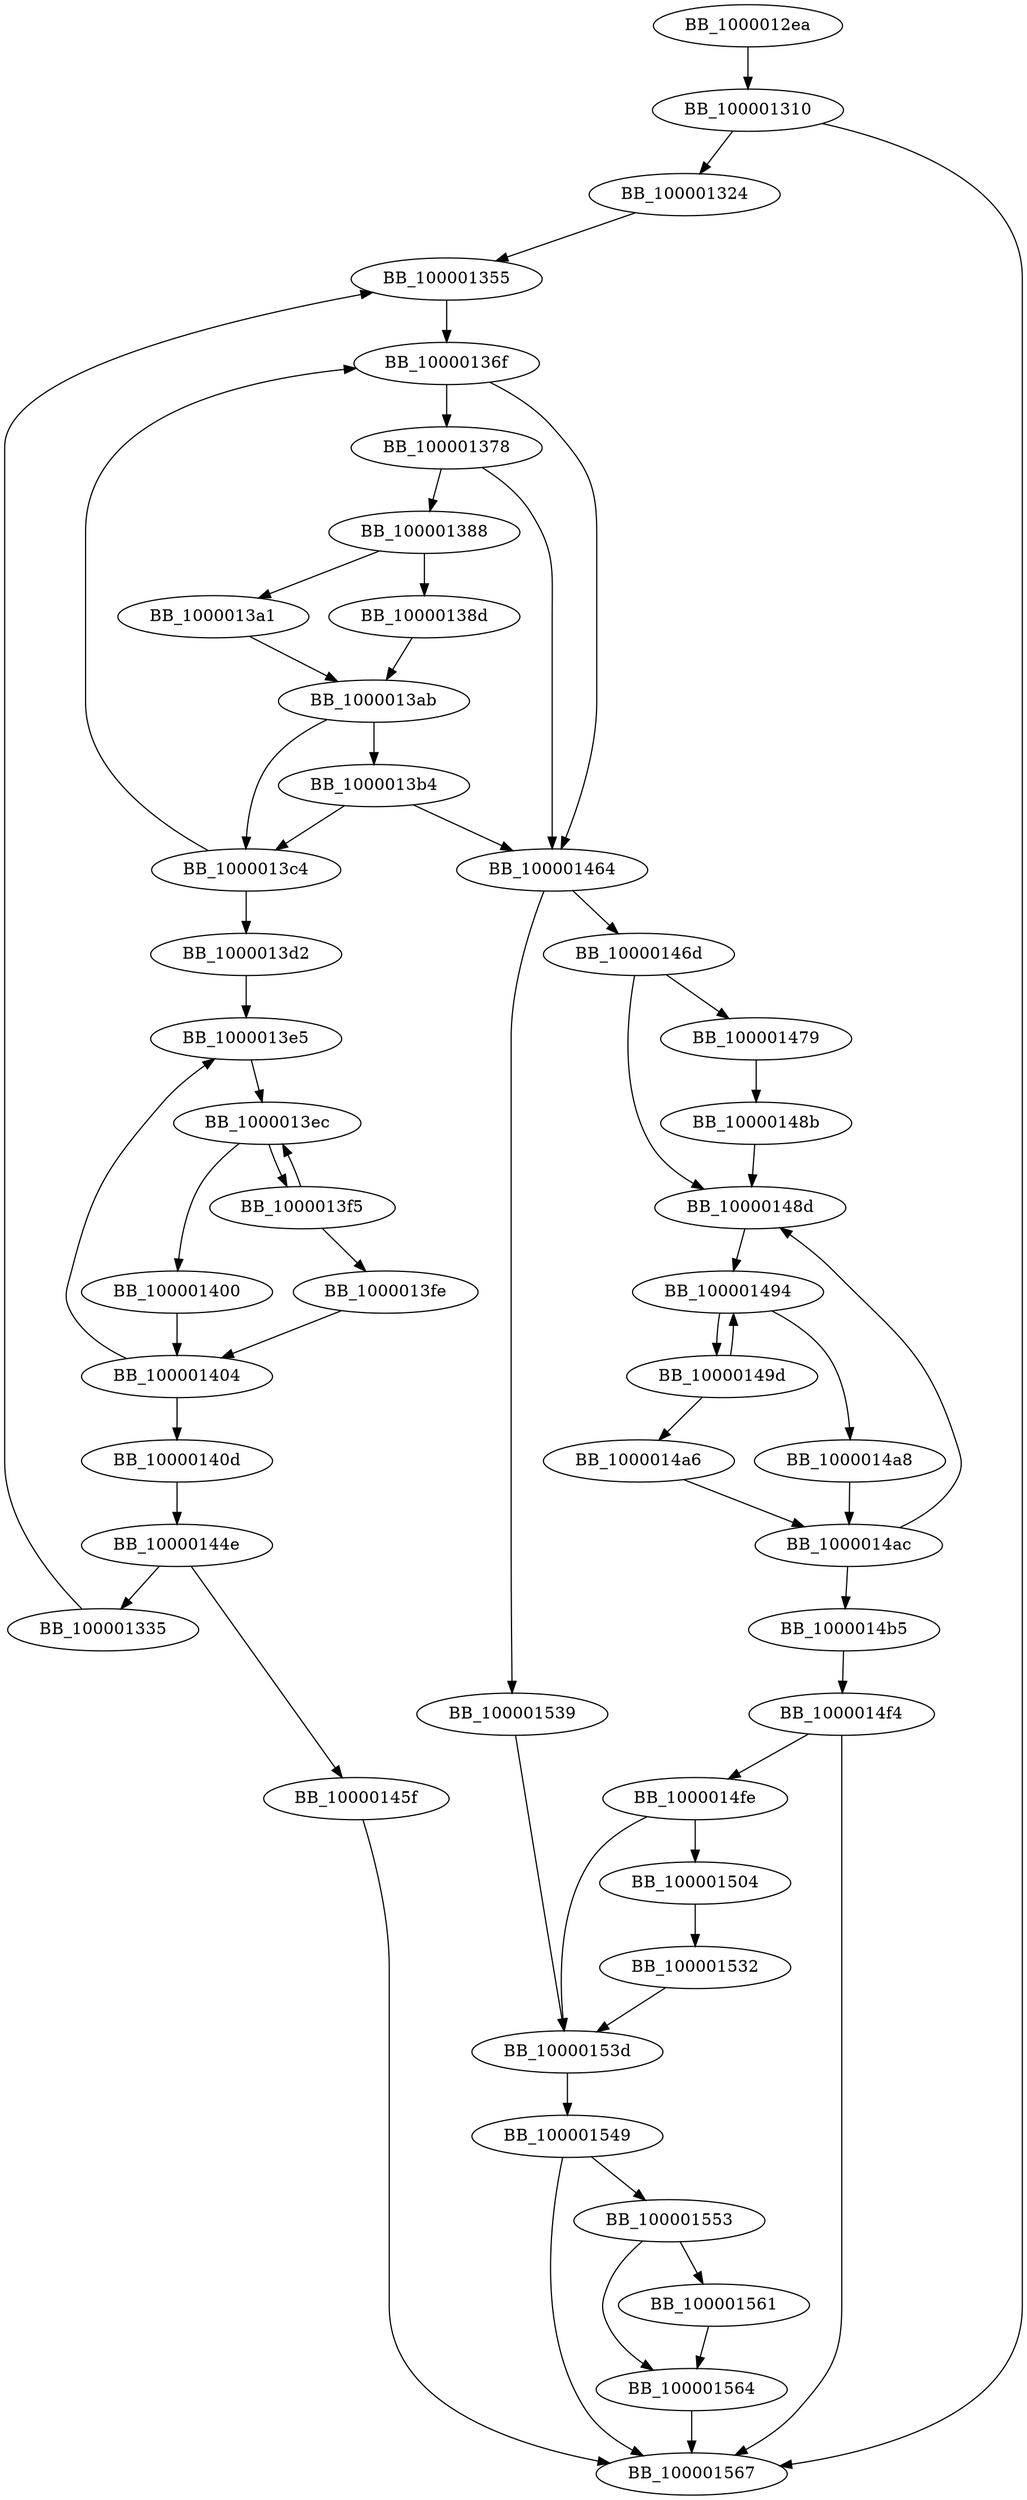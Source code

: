 DiGraph _b64_decode_ex{
BB_1000012ea->BB_100001310
BB_100001310->BB_100001324
BB_100001310->BB_100001567
BB_100001324->BB_100001355
BB_100001335->BB_100001355
BB_100001355->BB_10000136f
BB_10000136f->BB_100001378
BB_10000136f->BB_100001464
BB_100001378->BB_100001388
BB_100001378->BB_100001464
BB_100001388->BB_10000138d
BB_100001388->BB_1000013a1
BB_10000138d->BB_1000013ab
BB_1000013a1->BB_1000013ab
BB_1000013ab->BB_1000013b4
BB_1000013ab->BB_1000013c4
BB_1000013b4->BB_1000013c4
BB_1000013b4->BB_100001464
BB_1000013c4->BB_10000136f
BB_1000013c4->BB_1000013d2
BB_1000013d2->BB_1000013e5
BB_1000013e5->BB_1000013ec
BB_1000013ec->BB_1000013f5
BB_1000013ec->BB_100001400
BB_1000013f5->BB_1000013ec
BB_1000013f5->BB_1000013fe
BB_1000013fe->BB_100001404
BB_100001400->BB_100001404
BB_100001404->BB_1000013e5
BB_100001404->BB_10000140d
BB_10000140d->BB_10000144e
BB_10000144e->BB_100001335
BB_10000144e->BB_10000145f
BB_10000145f->BB_100001567
BB_100001464->BB_10000146d
BB_100001464->BB_100001539
BB_10000146d->BB_100001479
BB_10000146d->BB_10000148d
BB_100001479->BB_10000148b
BB_10000148b->BB_10000148d
BB_10000148d->BB_100001494
BB_100001494->BB_10000149d
BB_100001494->BB_1000014a8
BB_10000149d->BB_100001494
BB_10000149d->BB_1000014a6
BB_1000014a6->BB_1000014ac
BB_1000014a8->BB_1000014ac
BB_1000014ac->BB_10000148d
BB_1000014ac->BB_1000014b5
BB_1000014b5->BB_1000014f4
BB_1000014f4->BB_1000014fe
BB_1000014f4->BB_100001567
BB_1000014fe->BB_100001504
BB_1000014fe->BB_10000153d
BB_100001504->BB_100001532
BB_100001532->BB_10000153d
BB_100001539->BB_10000153d
BB_10000153d->BB_100001549
BB_100001549->BB_100001553
BB_100001549->BB_100001567
BB_100001553->BB_100001561
BB_100001553->BB_100001564
BB_100001561->BB_100001564
BB_100001564->BB_100001567
}
